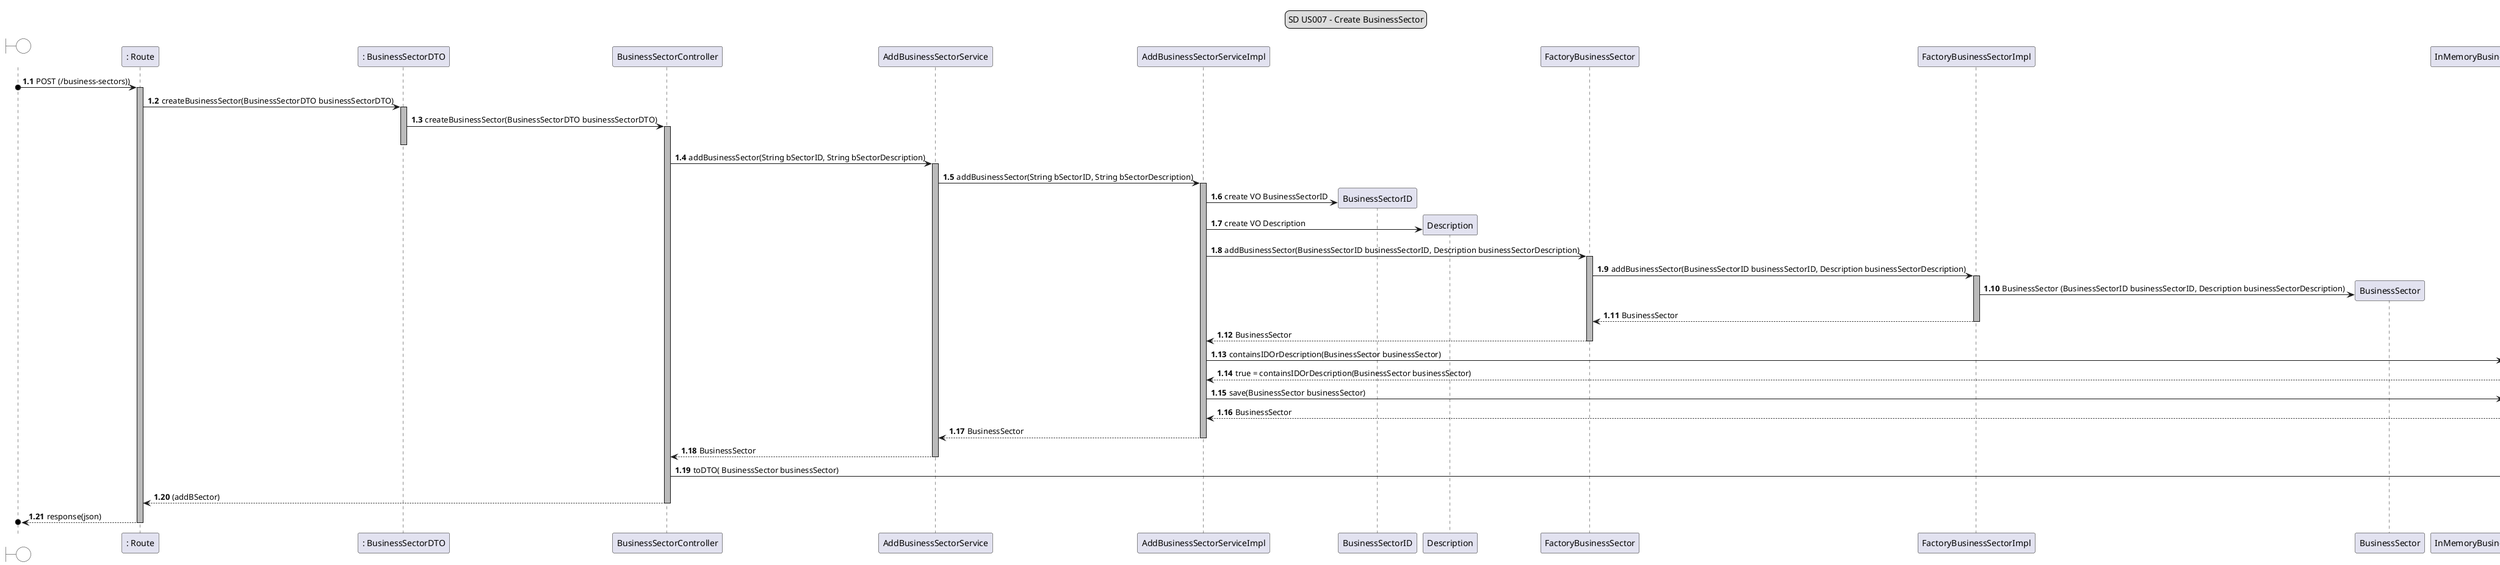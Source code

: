 @startuml
legend top
SD US007 - Create BusinessSector
end legend

autoactivate on

boundary " " as Administrator #white
participant ": Route" as Route
participant ": BusinessSectorDTO" as BusinessSectorDTO
participant BusinessSectorController as BusinessSectorController
participant AddBusinessSectorService as AddBusinessSectorService
participant AddBusinessSectorServiceImpl as AddBusinessSectorServiceImpl
participant BusinessSectorID as BusinessSectorID
participant Description as Description
participant FactoryBusinessSector as FactoryBusinessSector
participant FactoryBusinessSectorImpl as FactoryBusinessSectorImpl
participant BusinessSector as BusinessSector
participant InMemoryBusinessSectorRepository as InMemoryBusinessSectorRepository
participant BusinessSectorDTOMapper as BusinessSectorDTOMapper


autonumber 1.1
Administrator o-> Route #b: POST (/business-sectors))
Route -> BusinessSectorDTO #b: createBusinessSector(BusinessSectorDTO businessSectorDTO)
BusinessSectorDTO -> BusinessSectorController #b: createBusinessSector(BusinessSectorDTO businessSectorDTO)
deactivate BusinessSectorDTO
BusinessSectorController -> AddBusinessSectorService #b: addBusinessSector(String bSectorID, String bSectorDescription)
AddBusinessSectorService -> AddBusinessSectorServiceImpl #b : addBusinessSector(String bSectorID, String bSectorDescription)
AddBusinessSectorServiceImpl -> BusinessSectorID ** #b : create VO BusinessSectorID
AddBusinessSectorServiceImpl -> Description ** #b : create VO Description

AddBusinessSectorServiceImpl -> FactoryBusinessSector #b: addBusinessSector(BusinessSectorID businessSectorID, Description businessSectorDescription)
FactoryBusinessSector -> FactoryBusinessSectorImpl #b: addBusinessSector(BusinessSectorID businessSectorID, Description businessSectorDescription)
FactoryBusinessSectorImpl ->BusinessSector ** #b: BusinessSector (BusinessSectorID businessSectorID, Description businessSectorDescription)
FactoryBusinessSectorImpl --> FactoryBusinessSector #b: BusinessSector
FactoryBusinessSector --> AddBusinessSectorServiceImpl #b: BusinessSector

AddBusinessSectorServiceImpl -> InMemoryBusinessSectorRepository #b : containsIDOrDescription(BusinessSector businessSector)
InMemoryBusinessSectorRepository --> AddBusinessSectorServiceImpl #b : true = containsIDOrDescription(BusinessSector businessSector)
AddBusinessSectorServiceImpl -> InMemoryBusinessSectorRepository #b : save(BusinessSector businessSector)
InMemoryBusinessSectorRepository --> AddBusinessSectorServiceImpl #b: BusinessSector
AddBusinessSectorServiceImpl --> AddBusinessSectorService #b: BusinessSector
AddBusinessSectorService --> BusinessSectorController #b: BusinessSector
BusinessSectorController -> BusinessSectorDTOMapper ** #b: toDTO( BusinessSector businessSector)
BusinessSectorController --> Route #b: (addBSector)

Route -->o Administrator #b: response(json)
deactivate Route
@enduml
